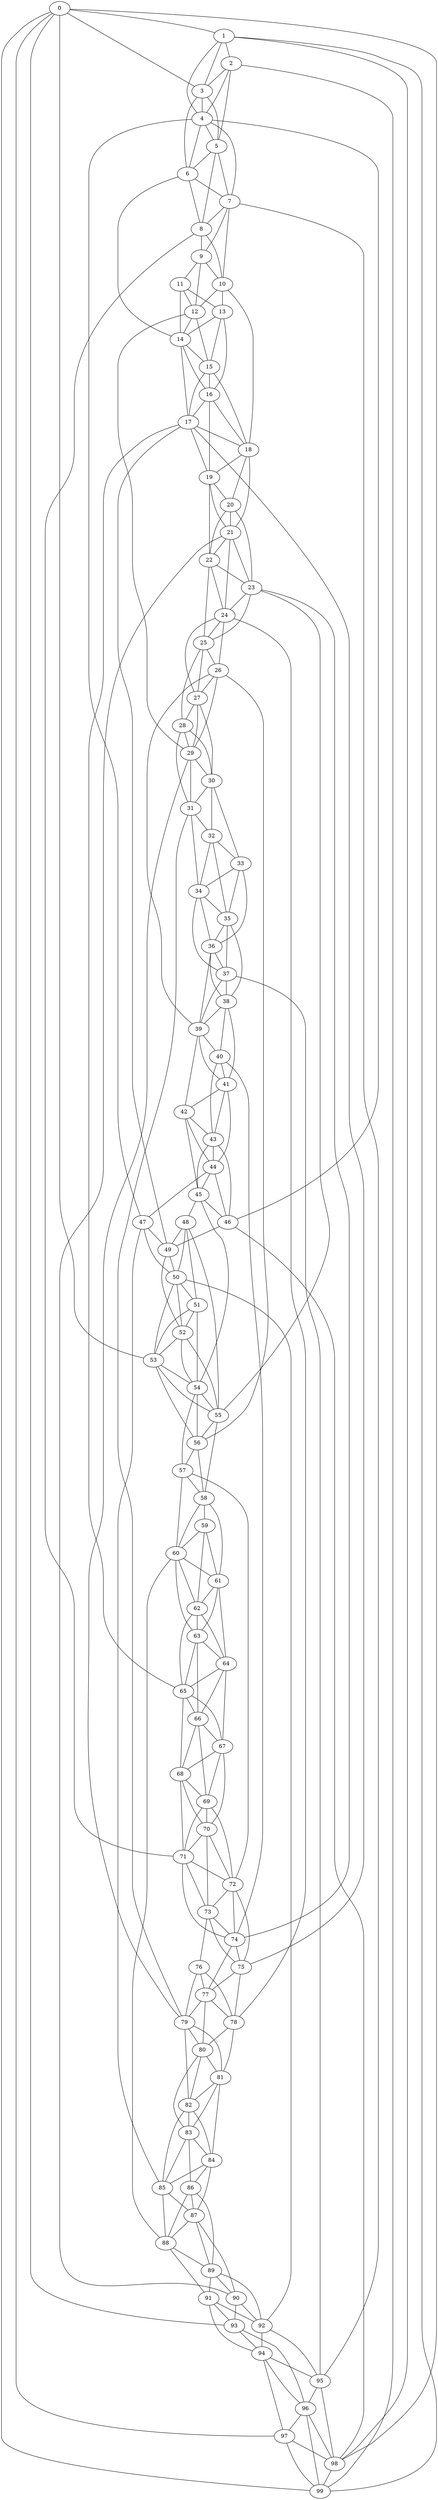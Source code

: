 strict graph "watts_strogatz_graph(100,6,0.1)" {
0;
1;
2;
3;
4;
5;
6;
7;
8;
9;
10;
11;
12;
13;
14;
15;
16;
17;
18;
19;
20;
21;
22;
23;
24;
25;
26;
27;
28;
29;
30;
31;
32;
33;
34;
35;
36;
37;
38;
39;
40;
41;
42;
43;
44;
45;
46;
47;
48;
49;
50;
51;
52;
53;
54;
55;
56;
57;
58;
59;
60;
61;
62;
63;
64;
65;
66;
67;
68;
69;
70;
71;
72;
73;
74;
75;
76;
77;
78;
79;
80;
81;
82;
83;
84;
85;
86;
87;
88;
89;
90;
91;
92;
93;
94;
95;
96;
97;
98;
99;
0 -- 1  [is_available=True, prob="0.42963534401"];
0 -- 3  [is_available=True, prob="1.0"];
0 -- 97  [is_available=True, prob="1.0"];
0 -- 98  [is_available=True, prob="0.176999207161"];
0 -- 99  [is_available=True, prob="0.461595170343"];
0 -- 53  [is_available=True, prob="0.558937247164"];
0 -- 93  [is_available=True, prob="0.971105872432"];
1 -- 2  [is_available=True, prob="0.568890050042"];
1 -- 99  [is_available=True, prob="0.378873710082"];
1 -- 4  [is_available=True, prob="0.731748481955"];
1 -- 98  [is_available=True, prob="0.37353315699"];
1 -- 3  [is_available=True, prob="0.896532685077"];
2 -- 3  [is_available=True, prob="0.191908537059"];
2 -- 4  [is_available=True, prob="0.0328449524263"];
2 -- 5  [is_available=True, prob="0.720054299384"];
2 -- 99  [is_available=True, prob="0.307315120409"];
3 -- 4  [is_available=True, prob="0.694205460902"];
3 -- 5  [is_available=True, prob="0.804770704893"];
3 -- 6  [is_available=True, prob="0.143753791433"];
4 -- 5  [is_available=True, prob="1.0"];
4 -- 6  [is_available=True, prob="0.966129699516"];
4 -- 7  [is_available=True, prob="0.750926548954"];
4 -- 46  [is_available=True, prob="0.195273077911"];
4 -- 47  [is_available=True, prob="0.360412751418"];
5 -- 6  [is_available=True, prob="0.717974235896"];
5 -- 7  [is_available=True, prob="0.135448763149"];
5 -- 8  [is_available=True, prob="0.240377611469"];
6 -- 7  [is_available=True, prob="0.148657104244"];
6 -- 8  [is_available=True, prob="1.0"];
6 -- 14  [is_available=True, prob="0.938055608538"];
7 -- 8  [is_available=True, prob="0.121117424546"];
7 -- 9  [is_available=True, prob="1.0"];
7 -- 10  [is_available=True, prob="0.418493141603"];
7 -- 95  [is_available=True, prob="1.0"];
8 -- 9  [is_available=True, prob="0.695434883016"];
8 -- 10  [is_available=True, prob="0.888080567662"];
8 -- 71  [is_available=True, prob="0.239470403157"];
9 -- 10  [is_available=True, prob="0.452405540842"];
9 -- 11  [is_available=True, prob="0.102404776104"];
9 -- 12  [is_available=True, prob="1.0"];
10 -- 12  [is_available=True, prob="0.167529787282"];
10 -- 13  [is_available=True, prob="0.266873764588"];
10 -- 18  [is_available=True, prob="0.191064017623"];
11 -- 12  [is_available=True, prob="0.993521666834"];
11 -- 13  [is_available=True, prob="0.796050971747"];
11 -- 14  [is_available=True, prob="0.694615237305"];
12 -- 14  [is_available=True, prob="0.0919051194085"];
12 -- 15  [is_available=True, prob="0.0503492161411"];
12 -- 29  [is_available=True, prob="0.386272487432"];
13 -- 14  [is_available=True, prob="0.468762891833"];
13 -- 15  [is_available=True, prob="0.173047781134"];
13 -- 16  [is_available=True, prob="1.0"];
14 -- 15  [is_available=True, prob="0.987571720258"];
14 -- 16  [is_available=True, prob="1.0"];
14 -- 17  [is_available=True, prob="0.145553454539"];
15 -- 16  [is_available=True, prob="0.793654144513"];
15 -- 17  [is_available=True, prob="1.0"];
15 -- 18  [is_available=True, prob="0.168402880861"];
16 -- 17  [is_available=True, prob="0.37575193018"];
16 -- 18  [is_available=True, prob="1.0"];
16 -- 19  [is_available=True, prob="0.868887543254"];
17 -- 65  [is_available=True, prob="0.55625587791"];
17 -- 75  [is_available=True, prob="0.555821563601"];
17 -- 49  [is_available=True, prob="0.0870144028525"];
17 -- 18  [is_available=True, prob="0.259592370389"];
17 -- 19  [is_available=True, prob="0.564978667147"];
18 -- 19  [is_available=True, prob="1.0"];
18 -- 20  [is_available=True, prob="0.702113990169"];
18 -- 21  [is_available=True, prob="0.382528504277"];
19 -- 20  [is_available=True, prob="0.24054783999"];
19 -- 21  [is_available=True, prob="0.24689470783"];
19 -- 22  [is_available=True, prob="0.403528734827"];
20 -- 21  [is_available=True, prob="0.908975397352"];
20 -- 22  [is_available=True, prob="0.539633352006"];
20 -- 23  [is_available=True, prob="0.303289791292"];
21 -- 22  [is_available=True, prob="0.536482600676"];
21 -- 23  [is_available=True, prob="0.204461016261"];
21 -- 24  [is_available=True, prob="0.674939772776"];
21 -- 90  [is_available=True, prob="0.512401454816"];
22 -- 23  [is_available=True, prob="0.888658082475"];
22 -- 24  [is_available=True, prob="0.0220592529018"];
22 -- 25  [is_available=True, prob="0.80669669093"];
23 -- 74  [is_available=True, prob="0.360482358087"];
23 -- 55  [is_available=True, prob="0.920136981072"];
23 -- 24  [is_available=True, prob="0.627220262255"];
23 -- 25  [is_available=True, prob="0.390010581118"];
24 -- 78  [is_available=True, prob="0.921946457951"];
24 -- 25  [is_available=True, prob="0.226238243481"];
24 -- 26  [is_available=True, prob="0.26203783068"];
24 -- 27  [is_available=True, prob="0.749346494233"];
25 -- 26  [is_available=True, prob="1.0"];
25 -- 27  [is_available=True, prob="0.215369814832"];
25 -- 28  [is_available=True, prob="0.744987157726"];
26 -- 39  [is_available=True, prob="0.17876123173"];
26 -- 56  [is_available=True, prob="0.492153840653"];
26 -- 27  [is_available=True, prob="0.740294888172"];
26 -- 29  [is_available=True, prob="0.589344231123"];
27 -- 28  [is_available=True, prob="1.0"];
27 -- 29  [is_available=True, prob="1.0"];
27 -- 30  [is_available=True, prob="0.765398181599"];
28 -- 29  [is_available=True, prob="0.153662943204"];
28 -- 30  [is_available=True, prob="0.434632790381"];
28 -- 31  [is_available=True, prob="1.0"];
29 -- 79  [is_available=True, prob="0.864273507361"];
29 -- 30  [is_available=True, prob="0.353265676945"];
29 -- 31  [is_available=True, prob="0.0122576542837"];
30 -- 32  [is_available=True, prob="0.633930128472"];
30 -- 33  [is_available=True, prob="1.0"];
30 -- 31  [is_available=True, prob="0.185030402684"];
31 -- 32  [is_available=True, prob="0.402604675356"];
31 -- 34  [is_available=True, prob="1.0"];
31 -- 79  [is_available=True, prob="0.134934208595"];
32 -- 33  [is_available=True, prob="0.463198452431"];
32 -- 34  [is_available=True, prob="1.0"];
32 -- 35  [is_available=True, prob="0.153967360411"];
33 -- 34  [is_available=True, prob="1.0"];
33 -- 35  [is_available=True, prob="0.584400143544"];
33 -- 36  [is_available=True, prob="1.0"];
34 -- 35  [is_available=True, prob="0.811136916004"];
34 -- 36  [is_available=True, prob="1.0"];
34 -- 37  [is_available=True, prob="0.866373700117"];
35 -- 36  [is_available=True, prob="0.84075522469"];
35 -- 37  [is_available=True, prob="0.819244709743"];
35 -- 38  [is_available=True, prob="1.0"];
36 -- 37  [is_available=True, prob="0.231898680274"];
36 -- 38  [is_available=True, prob="0.0134078640275"];
36 -- 39  [is_available=True, prob="0.0303560903615"];
37 -- 38  [is_available=True, prob="1.0"];
37 -- 39  [is_available=True, prob="1.0"];
37 -- 95  [is_available=True, prob="0.872818930296"];
38 -- 39  [is_available=True, prob="0.234177009904"];
38 -- 40  [is_available=True, prob="0.966686746632"];
38 -- 41  [is_available=True, prob="0.930644705995"];
39 -- 40  [is_available=True, prob="0.292499032203"];
39 -- 41  [is_available=True, prob="0.0954841551552"];
39 -- 42  [is_available=True, prob="0.932814901033"];
40 -- 41  [is_available=True, prob="0.209664465178"];
40 -- 74  [is_available=True, prob="1.0"];
40 -- 43  [is_available=True, prob="0.394063772832"];
41 -- 42  [is_available=True, prob="0.926775960194"];
41 -- 43  [is_available=True, prob="0.772153543966"];
41 -- 44  [is_available=True, prob="1.0"];
42 -- 43  [is_available=True, prob="0.498743733643"];
42 -- 44  [is_available=True, prob="0.85025978426"];
42 -- 45  [is_available=True, prob="0.445784432614"];
43 -- 44  [is_available=True, prob="1.0"];
43 -- 45  [is_available=True, prob="0.112752987713"];
43 -- 46  [is_available=True, prob="0.872899094296"];
44 -- 45  [is_available=True, prob="1.0"];
44 -- 46  [is_available=True, prob="1.0"];
44 -- 47  [is_available=True, prob="0.15552160423"];
45 -- 46  [is_available=True, prob="0.777513825385"];
45 -- 48  [is_available=True, prob="1.0"];
45 -- 54  [is_available=True, prob="0.888207000915"];
46 -- 98  [is_available=True, prob="1.0"];
46 -- 49  [is_available=True, prob="1.0"];
47 -- 49  [is_available=True, prob="0.592460326963"];
47 -- 50  [is_available=True, prob="0.87556300713"];
47 -- 85  [is_available=True, prob="0.975588512321"];
48 -- 49  [is_available=True, prob="0.0385831332451"];
48 -- 50  [is_available=True, prob="0.436577018983"];
48 -- 51  [is_available=True, prob="0.673676589828"];
48 -- 55  [is_available=True, prob="0.923777834386"];
49 -- 50  [is_available=True, prob="0.438310410331"];
49 -- 52  [is_available=True, prob="1.0"];
50 -- 51  [is_available=True, prob="0.139982951224"];
50 -- 52  [is_available=True, prob="0.187058021619"];
50 -- 53  [is_available=True, prob="0.503255405561"];
50 -- 92  [is_available=True, prob="1.0"];
51 -- 52  [is_available=True, prob="0.869919011273"];
51 -- 53  [is_available=True, prob="0.511002453311"];
51 -- 54  [is_available=True, prob="0.259791063252"];
52 -- 53  [is_available=True, prob="0.543076116174"];
52 -- 54  [is_available=True, prob="1.0"];
52 -- 55  [is_available=True, prob="1.0"];
53 -- 54  [is_available=True, prob="0.119350351616"];
53 -- 55  [is_available=True, prob="0.870293597935"];
53 -- 56  [is_available=True, prob="0.0736933863371"];
54 -- 55  [is_available=True, prob="1.0"];
54 -- 56  [is_available=True, prob="0.829196698443"];
54 -- 57  [is_available=True, prob="1.0"];
55 -- 56  [is_available=True, prob="1.0"];
55 -- 58  [is_available=True, prob="0.853174241516"];
56 -- 57  [is_available=True, prob="0.391952668388"];
56 -- 58  [is_available=True, prob="0.00209337978747"];
57 -- 72  [is_available=True, prob="0.856838842311"];
57 -- 58  [is_available=True, prob="0.9908839478"];
57 -- 60  [is_available=True, prob="0.717115480038"];
58 -- 59  [is_available=True, prob="0.206961264385"];
58 -- 60  [is_available=True, prob="0.122172527613"];
58 -- 61  [is_available=True, prob="0.976331172452"];
59 -- 60  [is_available=True, prob="0.416358055153"];
59 -- 61  [is_available=True, prob="0.0619296253614"];
59 -- 62  [is_available=True, prob="0.0160639922241"];
60 -- 88  [is_available=True, prob="0.0879908706894"];
60 -- 61  [is_available=True, prob="0.123874662411"];
60 -- 62  [is_available=True, prob="1.0"];
60 -- 63  [is_available=True, prob="1.0"];
61 -- 64  [is_available=True, prob="0.124728032157"];
61 -- 62  [is_available=True, prob="1.0"];
61 -- 63  [is_available=True, prob="0.107692913741"];
62 -- 64  [is_available=True, prob="0.144331816169"];
62 -- 65  [is_available=True, prob="0.0173433681036"];
62 -- 63  [is_available=True, prob="0.841359542379"];
63 -- 64  [is_available=True, prob="0.875811462049"];
63 -- 65  [is_available=True, prob="1.0"];
63 -- 66  [is_available=True, prob="0.253219493511"];
64 -- 65  [is_available=True, prob="0.939189410983"];
64 -- 66  [is_available=True, prob="0.399067156176"];
64 -- 67  [is_available=True, prob="0.414000344448"];
65 -- 66  [is_available=True, prob="1.0"];
65 -- 67  [is_available=True, prob="1.0"];
65 -- 68  [is_available=True, prob="1.0"];
66 -- 67  [is_available=True, prob="0.313613249045"];
66 -- 68  [is_available=True, prob="0.461896923901"];
66 -- 69  [is_available=True, prob="0.0521100959517"];
67 -- 68  [is_available=True, prob="1.0"];
67 -- 69  [is_available=True, prob="1.0"];
67 -- 70  [is_available=True, prob="0.848067162173"];
68 -- 69  [is_available=True, prob="0.514292578335"];
68 -- 70  [is_available=True, prob="0.652348890212"];
68 -- 71  [is_available=True, prob="1.0"];
69 -- 70  [is_available=True, prob="0.321410470202"];
69 -- 71  [is_available=True, prob="0.558947166902"];
69 -- 72  [is_available=True, prob="0.679938231303"];
70 -- 71  [is_available=True, prob="0.833944900201"];
70 -- 72  [is_available=True, prob="0.903761908737"];
70 -- 73  [is_available=True, prob="0.0404512510332"];
71 -- 72  [is_available=True, prob="1.0"];
71 -- 73  [is_available=True, prob="0.152638204708"];
71 -- 74  [is_available=True, prob="0.62046563918"];
72 -- 73  [is_available=True, prob="0.738339552008"];
72 -- 74  [is_available=True, prob="0.749524372843"];
72 -- 75  [is_available=True, prob="0.0419037071676"];
73 -- 74  [is_available=True, prob="0.220966708961"];
73 -- 75  [is_available=True, prob="0.204722382843"];
73 -- 76  [is_available=True, prob="1.0"];
74 -- 75  [is_available=True, prob="0.116453374666"];
74 -- 77  [is_available=True, prob="0.633743163637"];
75 -- 77  [is_available=True, prob="0.846660714896"];
75 -- 78  [is_available=True, prob="0.261334748639"];
76 -- 77  [is_available=True, prob="0.0711793391346"];
76 -- 78  [is_available=True, prob="0.232861392311"];
76 -- 79  [is_available=True, prob="1.0"];
77 -- 78  [is_available=True, prob="0.717396256093"];
77 -- 79  [is_available=True, prob="0.519308770172"];
77 -- 80  [is_available=True, prob="0.0705275320226"];
78 -- 80  [is_available=True, prob="1.0"];
78 -- 81  [is_available=True, prob="1.0"];
79 -- 80  [is_available=True, prob="0.226602730019"];
79 -- 81  [is_available=True, prob="0.763418722975"];
79 -- 82  [is_available=True, prob="0.730994678425"];
80 -- 81  [is_available=True, prob="0.639965315751"];
80 -- 82  [is_available=True, prob="0.752347673001"];
80 -- 83  [is_available=True, prob="1.0"];
81 -- 82  [is_available=True, prob="1.0"];
81 -- 83  [is_available=True, prob="0.547713058272"];
81 -- 84  [is_available=True, prob="0.851871818294"];
82 -- 83  [is_available=True, prob="1.0"];
82 -- 84  [is_available=True, prob="1.0"];
82 -- 85  [is_available=True, prob="0.514492359489"];
83 -- 84  [is_available=True, prob="0.646141635026"];
83 -- 85  [is_available=True, prob="1.0"];
83 -- 86  [is_available=True, prob="1.0"];
84 -- 85  [is_available=True, prob="1.0"];
84 -- 86  [is_available=True, prob="0.496191604436"];
84 -- 87  [is_available=True, prob="1.0"];
85 -- 87  [is_available=True, prob="0.835227760549"];
85 -- 88  [is_available=True, prob="0.308070231166"];
86 -- 87  [is_available=True, prob="0.00845091694747"];
86 -- 88  [is_available=True, prob="1.0"];
86 -- 89  [is_available=True, prob="1.0"];
87 -- 88  [is_available=True, prob="0.639065707456"];
87 -- 89  [is_available=True, prob="0.033313773944"];
87 -- 90  [is_available=True, prob="1.0"];
88 -- 89  [is_available=True, prob="0.391847391124"];
88 -- 91  [is_available=True, prob="1.0"];
89 -- 90  [is_available=True, prob="0.710928384981"];
89 -- 91  [is_available=True, prob="0.764335202219"];
89 -- 92  [is_available=True, prob="0.589471582341"];
90 -- 92  [is_available=True, prob="1.0"];
90 -- 93  [is_available=True, prob="0.349516976521"];
91 -- 92  [is_available=True, prob="1.0"];
91 -- 93  [is_available=True, prob="0.461586916062"];
91 -- 94  [is_available=True, prob="0.199121093963"];
92 -- 94  [is_available=True, prob="1.0"];
92 -- 95  [is_available=True, prob="1.0"];
93 -- 96  [is_available=True, prob="0.314415884122"];
93 -- 94  [is_available=True, prob="0.10717130258"];
94 -- 96  [is_available=True, prob="1.0"];
94 -- 97  [is_available=True, prob="0.411490701488"];
94 -- 95  [is_available=True, prob="0.615507579071"];
95 -- 96  [is_available=True, prob="0.897924836833"];
95 -- 98  [is_available=True, prob="1.0"];
96 -- 97  [is_available=True, prob="0.969853231906"];
96 -- 98  [is_available=True, prob="0.695072008508"];
96 -- 99  [is_available=True, prob="0.979950123782"];
97 -- 98  [is_available=True, prob="0.354648440566"];
97 -- 99  [is_available=True, prob="0.348317558613"];
98 -- 99  [is_available=True, prob="0.531110125582"];
}
